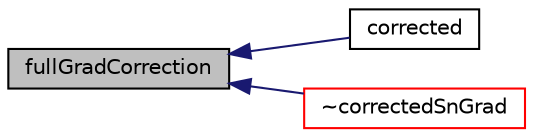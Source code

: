 digraph "fullGradCorrection"
{
  bgcolor="transparent";
  edge [fontname="Helvetica",fontsize="10",labelfontname="Helvetica",labelfontsize="10"];
  node [fontname="Helvetica",fontsize="10",shape=record];
  rankdir="LR";
  Node1676 [label="fullGradCorrection",height=0.2,width=0.4,color="black", fillcolor="grey75", style="filled", fontcolor="black"];
  Node1676 -> Node1677 [dir="back",color="midnightblue",fontsize="10",style="solid",fontname="Helvetica"];
  Node1677 [label="corrected",height=0.2,width=0.4,color="black",URL="$a23413.html#a09ea734bf81e6dc77b1347909d536fc1",tooltip="Return true if this scheme uses an explicit correction. "];
  Node1676 -> Node1678 [dir="back",color="midnightblue",fontsize="10",style="solid",fontname="Helvetica"];
  Node1678 [label="~correctedSnGrad",height=0.2,width=0.4,color="red",URL="$a23413.html#a7f264c286f9b19b76aa8baa220539de5",tooltip="Destructor. "];
}
